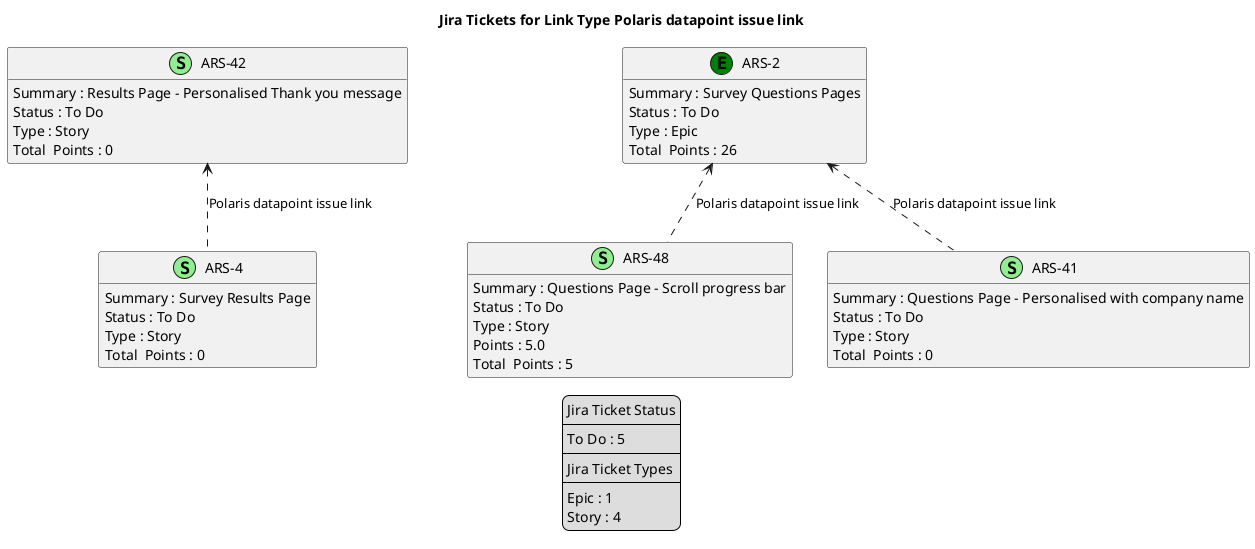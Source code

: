 @startuml
'https://plantuml.com/class-diagram

' GENERATE CLASS DIAGRAM ===========
' Generated at    : Thu May 23 13:36:26 CEST 2024

title Jira Tickets for Link Type Polaris datapoint issue link
hide empty members

legend
Jira Ticket Status
----
To Do : 5
----
Jira Ticket Types
----
Epic : 1
Story : 4
end legend


' Tickets =======
class "ARS-4" << (S,lightgreen) >> {
 Summary : Survey Results Page
 Status : To Do
 Type : Story
Total  Points : 0
}

class "ARS-48" << (S,lightgreen) >> {
 Summary : Questions Page - Scroll progress bar
 Status : To Do
 Type : Story
 Points : 5.0
Total  Points : 5
}

class "ARS-41" << (S,lightgreen) >> {
 Summary : Questions Page - Personalised with company name
 Status : To Do
 Type : Story
Total  Points : 0
}

class "ARS-42" << (S,lightgreen) >> {
 Summary : Results Page - Personalised Thank you message
 Status : To Do
 Type : Story
Total  Points : 0
}

class "ARS-2" << (E,green) >> {
 Summary : Survey Questions Pages
 Status : To Do
 Type : Epic
Total  Points : 26
}



' Links =======
"ARS-42" <.. "ARS-4" : Polaris datapoint issue link

"ARS-2" <.. "ARS-48" : Polaris datapoint issue link

"ARS-2" <.. "ARS-41" : Polaris datapoint issue link



@enduml
